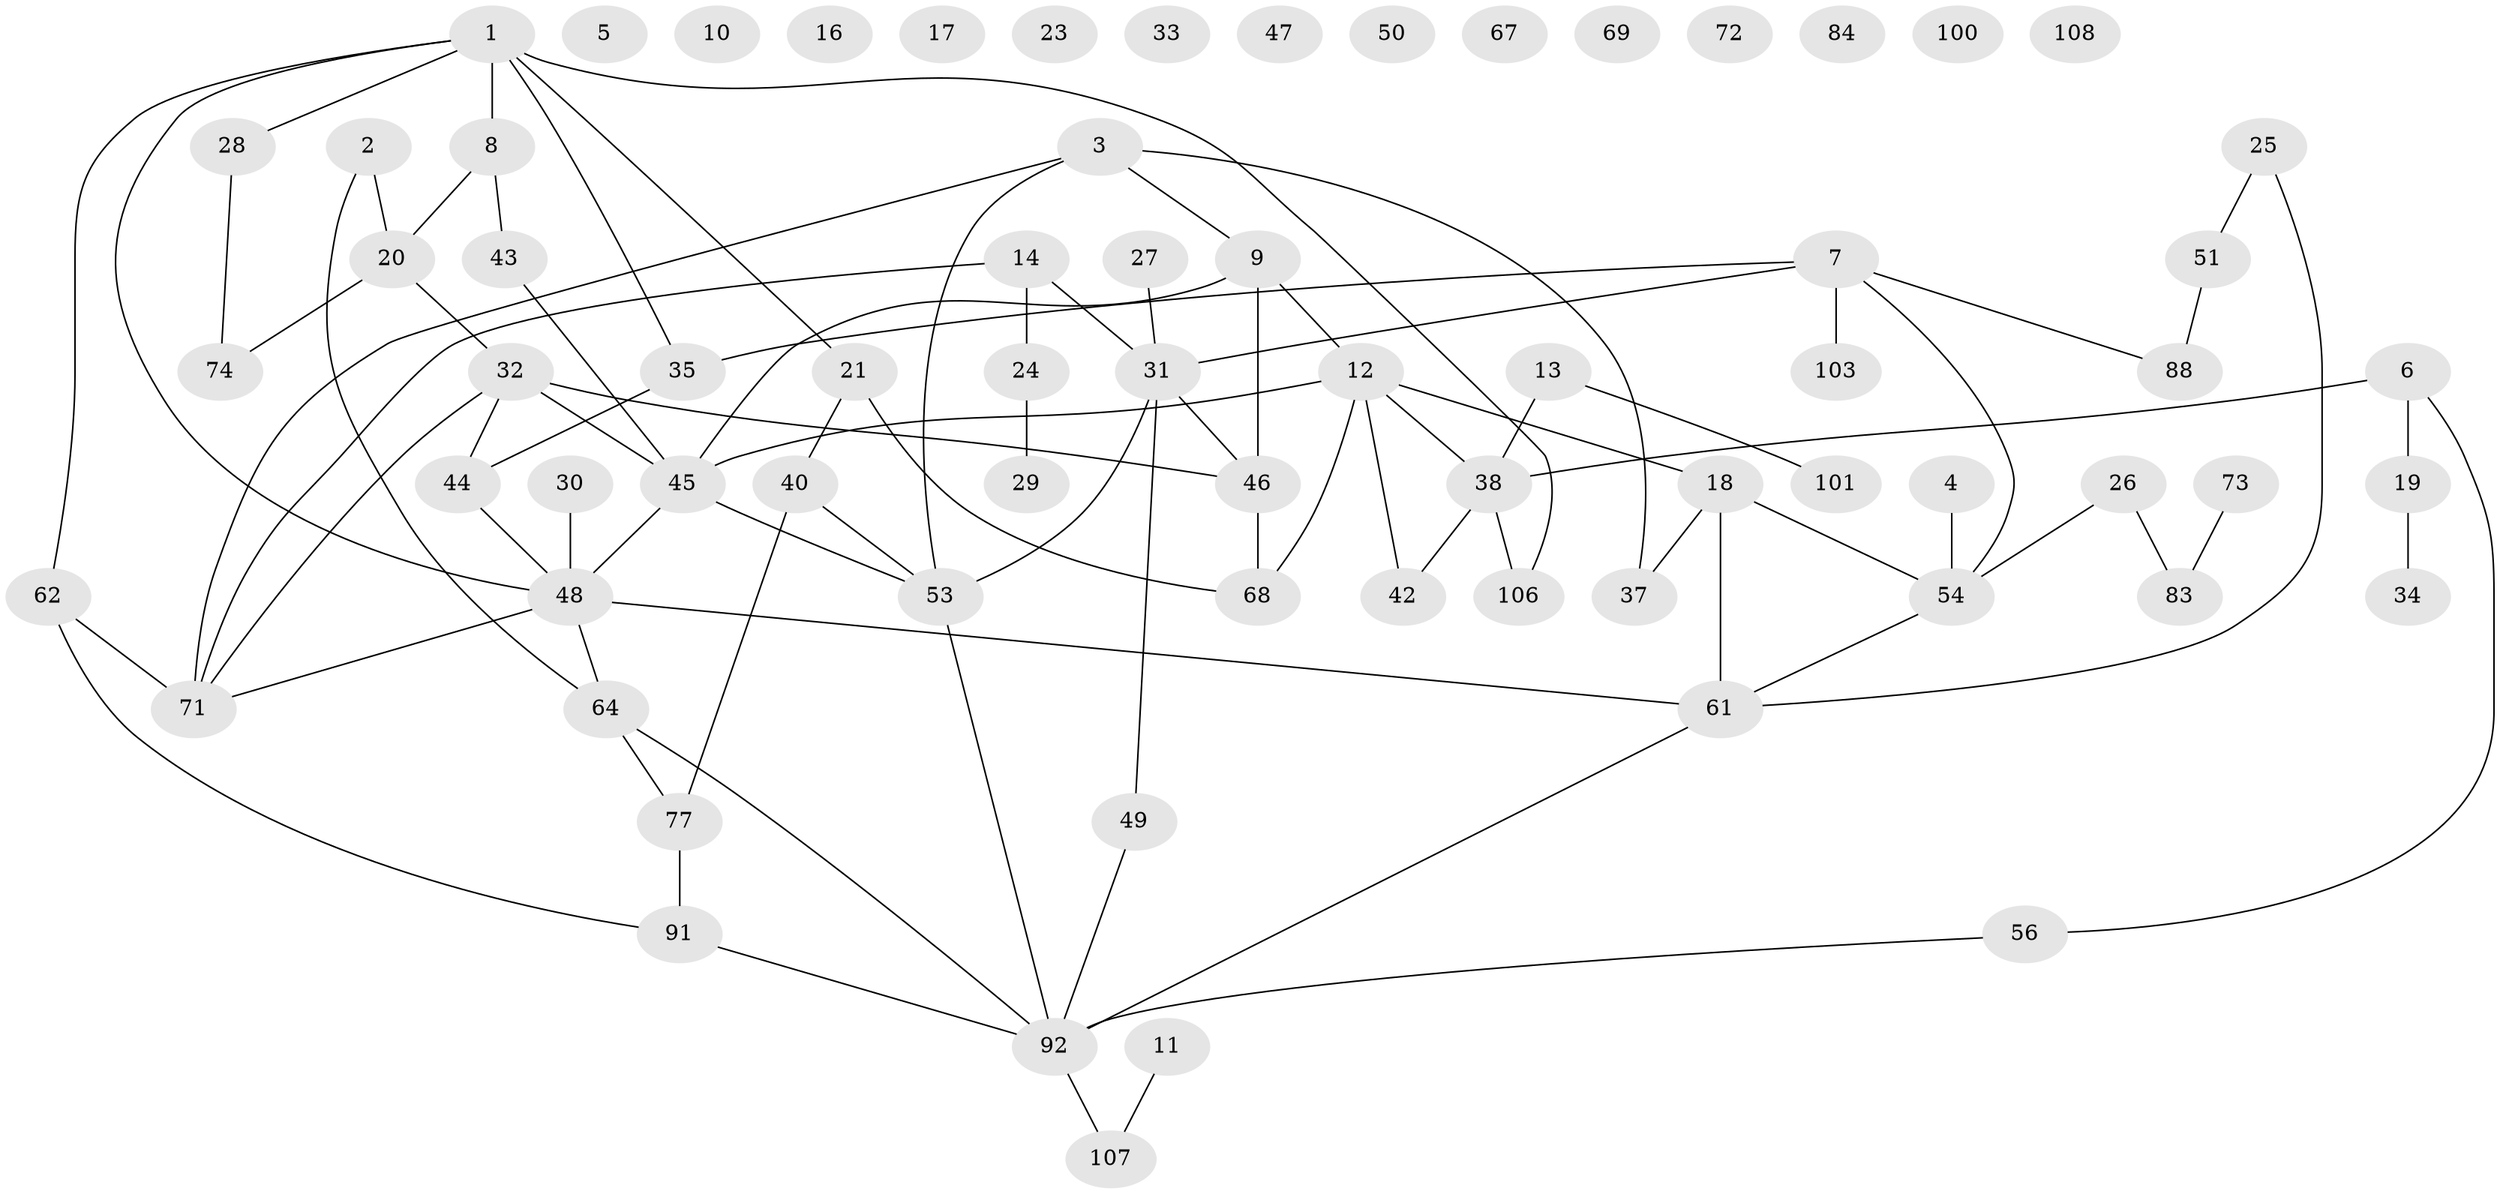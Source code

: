 // Generated by graph-tools (version 1.1) at 2025/23/03/03/25 07:23:26]
// undirected, 71 vertices, 88 edges
graph export_dot {
graph [start="1"]
  node [color=gray90,style=filled];
  1 [super="+102"];
  2 [super="+90"];
  3 [super="+70"];
  4;
  5;
  6 [super="+22"];
  7 [super="+105"];
  8;
  9 [super="+60"];
  10 [super="+15"];
  11;
  12 [super="+63"];
  13 [super="+59"];
  14 [super="+96"];
  16;
  17;
  18;
  19;
  20 [super="+58"];
  21;
  23;
  24 [super="+66"];
  25 [super="+95"];
  26 [super="+79"];
  27;
  28 [super="+41"];
  29;
  30;
  31 [super="+36"];
  32 [super="+87"];
  33 [super="+80"];
  34 [super="+78"];
  35 [super="+52"];
  37;
  38 [super="+39"];
  40 [super="+57"];
  42;
  43;
  44 [super="+55"];
  45 [super="+65"];
  46 [super="+76"];
  47;
  48 [super="+75"];
  49;
  50;
  51;
  53 [super="+98"];
  54 [super="+89"];
  56;
  61;
  62 [super="+82"];
  64 [super="+97"];
  67;
  68;
  69;
  71 [super="+81"];
  72;
  73 [super="+104"];
  74 [super="+94"];
  77 [super="+85"];
  83 [super="+86"];
  84;
  88 [super="+99"];
  91;
  92 [super="+93"];
  100;
  101;
  103;
  106;
  107;
  108;
  1 -- 28;
  1 -- 106;
  1 -- 48;
  1 -- 8;
  1 -- 21;
  1 -- 62;
  1 -- 35;
  2 -- 64;
  2 -- 20;
  3 -- 53;
  3 -- 37;
  3 -- 71;
  3 -- 9;
  4 -- 54;
  6 -- 56;
  6 -- 38 [weight=2];
  6 -- 19;
  7 -- 35;
  7 -- 103;
  7 -- 54;
  7 -- 31;
  7 -- 88;
  8 -- 43;
  8 -- 20;
  9 -- 12;
  9 -- 45;
  9 -- 46;
  11 -- 107;
  12 -- 18;
  12 -- 38;
  12 -- 68;
  12 -- 42;
  12 -- 45;
  13 -- 101;
  13 -- 38;
  14 -- 71;
  14 -- 31;
  14 -- 24;
  18 -- 37;
  18 -- 54;
  18 -- 61;
  19 -- 34;
  20 -- 74;
  20 -- 32;
  21 -- 40;
  21 -- 68;
  24 -- 29;
  25 -- 51;
  25 -- 61;
  26 -- 83;
  26 -- 54;
  27 -- 31;
  28 -- 74;
  30 -- 48;
  31 -- 53;
  31 -- 49;
  31 -- 46;
  32 -- 44;
  32 -- 46;
  32 -- 45;
  32 -- 71;
  35 -- 44;
  38 -- 42;
  38 -- 106;
  40 -- 53;
  40 -- 77;
  43 -- 45;
  44 -- 48;
  45 -- 48;
  45 -- 53;
  46 -- 68;
  48 -- 61;
  48 -- 64;
  48 -- 71;
  49 -- 92;
  51 -- 88;
  53 -- 92;
  54 -- 61;
  56 -- 92;
  61 -- 92;
  62 -- 91;
  62 -- 71;
  64 -- 92;
  64 -- 77;
  73 -- 83;
  77 -- 91;
  91 -- 92;
  92 -- 107;
}
